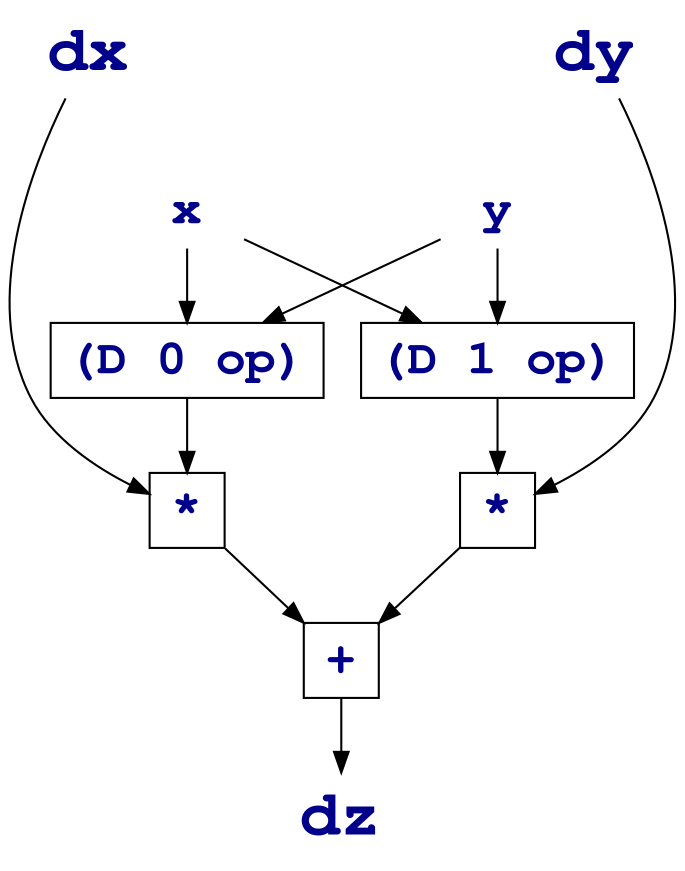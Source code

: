 digraph G {
    graph [dpi="300"]   
    node [shape=square, fontsize="24", fontname="courier bold", fontcolor="blue4"]
    edge [fontsize="24", fontname="courier bold", fontcolor="blue4"]

    // dots1  [label="...", shape="none"]
    // dots2  [label="...", shape="none"]

    dx     [label="dx", shape="none", fontsize="32"]
    dy     [label="dy", shape="none", fontsize="32"]
    x      [label="x", shape="none"]
    y      [label="y", shape="none"]
    D0     [label="(D 0 op)", shape="rectangle"]
    D1     [label="(D 1 op)", shape="rectangle"]
    mul1   [label="*"]
    mul2   [label="*"]
    add1   [label="+"]
    dz     [label="dz", shape="none", fontsize="32"]

    // dots3  [label="...", shape="none"]
    
    dx -> x [style="invis"]
    dy -> y [style="invis"]

    //dots1 ->
    dx -> mul1 -> add1
    // dots2 ->
    dy -> mul2 -> add1
    x -> D0 -> mul1
    y -> D0
    x -> D1 -> mul2
    y -> D1
    add1 -> dz // -> dots3

    {rank="same"; x; y}
    {rank="same"; dx; dy}
}
